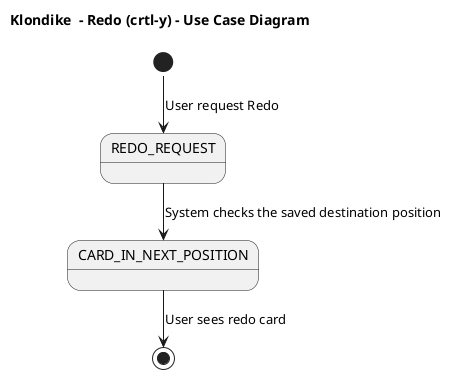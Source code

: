 @startuml UCRedo
!pragma layout smetana
title Klondike  - Redo (crtl-y) - Use Case Diagram

state REDO_REQUEST
state CARD_IN_NEXT_POSITION

[*] --> REDO_REQUEST: User request Redo
REDO_REQUEST --> CARD_IN_NEXT_POSITION: System checks the saved destination position
CARD_IN_NEXT_POSITION --> [*]: User sees redo card

@enduml
